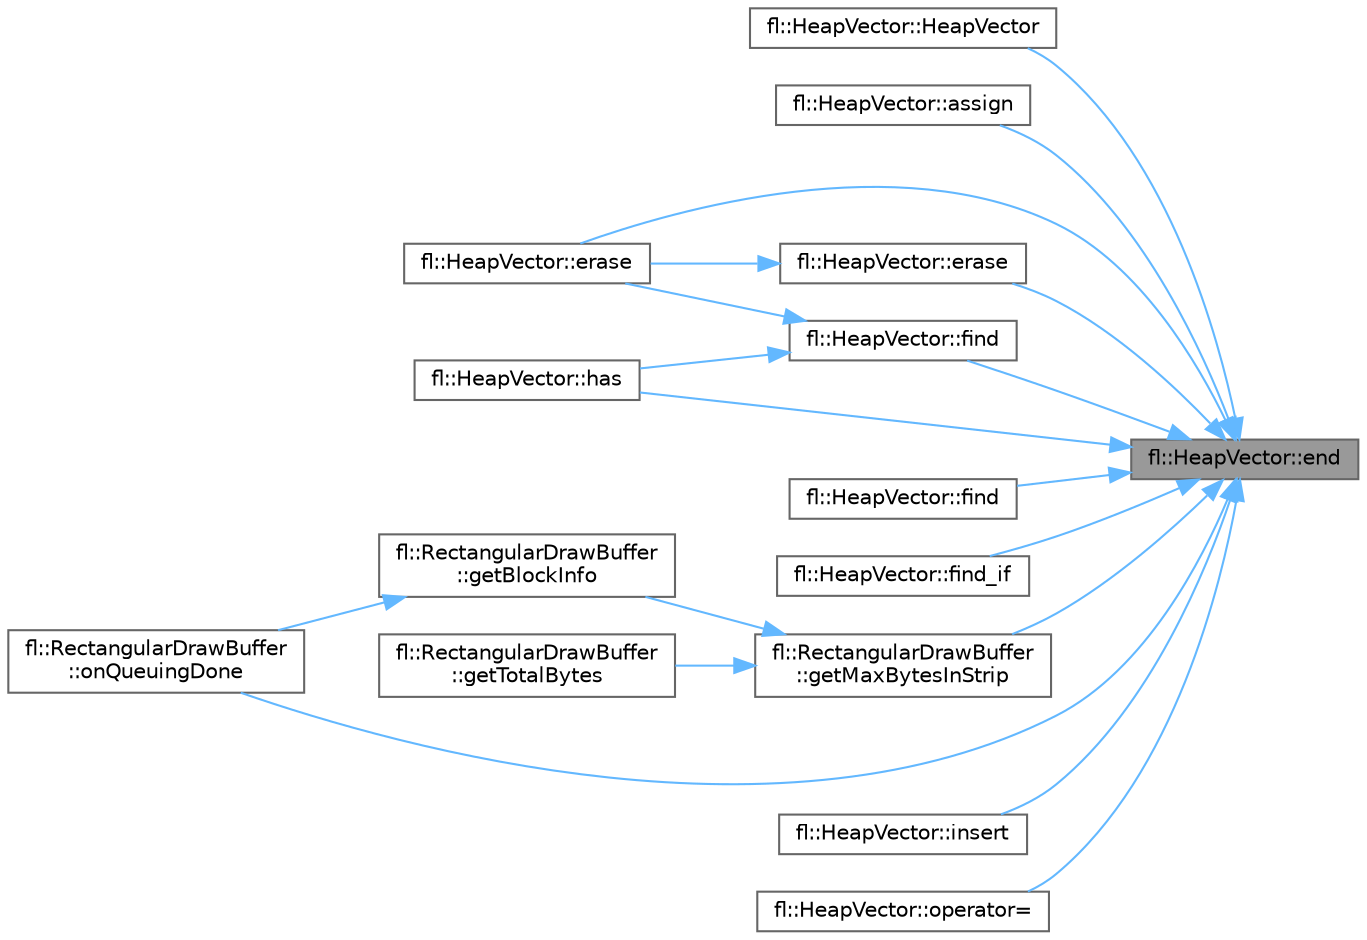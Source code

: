 digraph "fl::HeapVector::end"
{
 // LATEX_PDF_SIZE
  bgcolor="transparent";
  edge [fontname=Helvetica,fontsize=10,labelfontname=Helvetica,labelfontsize=10];
  node [fontname=Helvetica,fontsize=10,shape=box,height=0.2,width=0.4];
  rankdir="RL";
  Node1 [id="Node000001",label="fl::HeapVector::end",height=0.2,width=0.4,color="gray40", fillcolor="grey60", style="filled", fontcolor="black",tooltip=" "];
  Node1 -> Node2 [id="edge1_Node000001_Node000002",dir="back",color="steelblue1",style="solid",tooltip=" "];
  Node2 [id="Node000002",label="fl::HeapVector::HeapVector",height=0.2,width=0.4,color="grey40", fillcolor="white", style="filled",URL="$db/ddd/classfl_1_1_heap_vector.html#ae33a7e2f64524b3a0baf4f3217489809",tooltip=" "];
  Node1 -> Node3 [id="edge2_Node000001_Node000003",dir="back",color="steelblue1",style="solid",tooltip=" "];
  Node3 [id="Node000003",label="fl::HeapVector::assign",height=0.2,width=0.4,color="grey40", fillcolor="white", style="filled",URL="$db/ddd/classfl_1_1_heap_vector.html#afa10dffb342cb026d6c378e0cab57d14",tooltip=" "];
  Node1 -> Node4 [id="edge3_Node000001_Node000004",dir="back",color="steelblue1",style="solid",tooltip=" "];
  Node4 [id="Node000004",label="fl::HeapVector::erase",height=0.2,width=0.4,color="grey40", fillcolor="white", style="filled",URL="$db/ddd/classfl_1_1_heap_vector.html#ace4cdd0396565da7276497ba04ed3927",tooltip=" "];
  Node1 -> Node5 [id="edge4_Node000001_Node000005",dir="back",color="steelblue1",style="solid",tooltip=" "];
  Node5 [id="Node000005",label="fl::HeapVector::erase",height=0.2,width=0.4,color="grey40", fillcolor="white", style="filled",URL="$db/ddd/classfl_1_1_heap_vector.html#a753c94e461f6bdf491df524b176c438d",tooltip=" "];
  Node5 -> Node4 [id="edge5_Node000005_Node000004",dir="back",color="steelblue1",style="solid",tooltip=" "];
  Node1 -> Node6 [id="edge6_Node000001_Node000006",dir="back",color="steelblue1",style="solid",tooltip=" "];
  Node6 [id="Node000006",label="fl::HeapVector::find",height=0.2,width=0.4,color="grey40", fillcolor="white", style="filled",URL="$db/ddd/classfl_1_1_heap_vector.html#abdae713c35ce24944743c0a54070edfe",tooltip=" "];
  Node6 -> Node4 [id="edge7_Node000006_Node000004",dir="back",color="steelblue1",style="solid",tooltip=" "];
  Node6 -> Node7 [id="edge8_Node000006_Node000007",dir="back",color="steelblue1",style="solid",tooltip=" "];
  Node7 [id="Node000007",label="fl::HeapVector::has",height=0.2,width=0.4,color="grey40", fillcolor="white", style="filled",URL="$db/ddd/classfl_1_1_heap_vector.html#ae2d30cd7a627cd4c780e140eb2cabf0f",tooltip=" "];
  Node1 -> Node8 [id="edge9_Node000001_Node000008",dir="back",color="steelblue1",style="solid",tooltip=" "];
  Node8 [id="Node000008",label="fl::HeapVector::find",height=0.2,width=0.4,color="grey40", fillcolor="white", style="filled",URL="$db/ddd/classfl_1_1_heap_vector.html#a1bd6740fe3d7fb5b8cb631cba105ed85",tooltip=" "];
  Node1 -> Node9 [id="edge10_Node000001_Node000009",dir="back",color="steelblue1",style="solid",tooltip=" "];
  Node9 [id="Node000009",label="fl::HeapVector::find_if",height=0.2,width=0.4,color="grey40", fillcolor="white", style="filled",URL="$db/ddd/classfl_1_1_heap_vector.html#a859daf2d4968b7e8e448c7c47420dfa9",tooltip=" "];
  Node1 -> Node10 [id="edge11_Node000001_Node000010",dir="back",color="steelblue1",style="solid",tooltip=" "];
  Node10 [id="Node000010",label="fl::RectangularDrawBuffer\l::getMaxBytesInStrip",height=0.2,width=0.4,color="grey40", fillcolor="white", style="filled",URL="$de/d10/classfl_1_1_rectangular_draw_buffer.html#a87f728161573a58fb2bef6c684281bc8",tooltip=" "];
  Node10 -> Node11 [id="edge12_Node000010_Node000011",dir="back",color="steelblue1",style="solid",tooltip=" "];
  Node11 [id="Node000011",label="fl::RectangularDrawBuffer\l::getBlockInfo",height=0.2,width=0.4,color="grey40", fillcolor="white", style="filled",URL="$de/d10/classfl_1_1_rectangular_draw_buffer.html#a106bb52955940f3087ecf12131090458",tooltip=" "];
  Node11 -> Node12 [id="edge13_Node000011_Node000012",dir="back",color="steelblue1",style="solid",tooltip=" "];
  Node12 [id="Node000012",label="fl::RectangularDrawBuffer\l::onQueuingDone",height=0.2,width=0.4,color="grey40", fillcolor="white", style="filled",URL="$de/d10/classfl_1_1_rectangular_draw_buffer.html#a793464dde6e4e1a324ab46973615345c",tooltip=" "];
  Node10 -> Node13 [id="edge14_Node000010_Node000013",dir="back",color="steelblue1",style="solid",tooltip=" "];
  Node13 [id="Node000013",label="fl::RectangularDrawBuffer\l::getTotalBytes",height=0.2,width=0.4,color="grey40", fillcolor="white", style="filled",URL="$de/d10/classfl_1_1_rectangular_draw_buffer.html#af7234cecb489eed372031d3b1dd2ed6a",tooltip=" "];
  Node1 -> Node7 [id="edge15_Node000001_Node000007",dir="back",color="steelblue1",style="solid",tooltip=" "];
  Node1 -> Node14 [id="edge16_Node000001_Node000014",dir="back",color="steelblue1",style="solid",tooltip=" "];
  Node14 [id="Node000014",label="fl::HeapVector::insert",height=0.2,width=0.4,color="grey40", fillcolor="white", style="filled",URL="$db/ddd/classfl_1_1_heap_vector.html#a4a2c31638b5aa6bc3dac996285547e06",tooltip=" "];
  Node1 -> Node12 [id="edge17_Node000001_Node000012",dir="back",color="steelblue1",style="solid",tooltip=" "];
  Node1 -> Node15 [id="edge18_Node000001_Node000015",dir="back",color="steelblue1",style="solid",tooltip=" "];
  Node15 [id="Node000015",label="fl::HeapVector::operator=",height=0.2,width=0.4,color="grey40", fillcolor="white", style="filled",URL="$db/ddd/classfl_1_1_heap_vector.html#a729f1c0fa07ccd04379a1c17fde5aee0",tooltip=" "];
}
